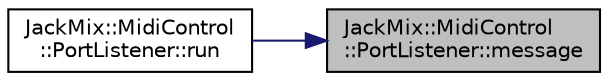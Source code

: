 digraph "JackMix::MidiControl::PortListener::message"
{
 // LATEX_PDF_SIZE
  edge [fontname="Helvetica",fontsize="10",labelfontname="Helvetica",labelfontsize="10"];
  node [fontname="Helvetica",fontsize="10",shape=record];
  rankdir="RL";
  Node1 [label="JackMix::MidiControl\l::PortListener::message",height=0.2,width=0.4,color="black", fillcolor="grey75", style="filled", fontcolor="black",tooltip=" "];
  Node1 -> Node2 [dir="back",color="midnightblue",fontsize="10",style="solid",fontname="Helvetica"];
  Node2 [label="JackMix::MidiControl\l::PortListener::run",height=0.2,width=0.4,color="black", fillcolor="white", style="filled",URL="$dd/d55/class_jack_mix_1_1_midi_control_1_1_port_listener.html#a01e667bc494afc5981ebf06d079251cd",tooltip=" "];
}
